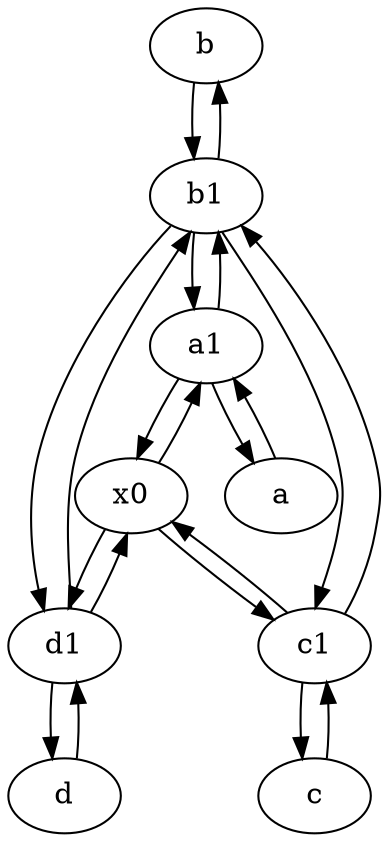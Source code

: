 digraph  {
	b [pos="50,20!"];
	d1 [pos="25,30!"];
	c1 [pos="30,15!"];
	b1 [pos="45,20!"];
	a [pos="40,10!"];
	c [pos="20,10!"];
	d [pos="20,30!"];
	a1 [pos="40,15!"];
	x0;
	b1 -> c1;
	b1 -> d1;
	c1 -> b1;
	a1 -> b1;
	c1 -> c;
	x0 -> a1;
	d1 -> b1;
	d1 -> x0;
	c1 -> x0;
	a -> a1;
	a1 -> a;
	b1 -> a1;
	c -> c1;
	a1 -> x0;
	x0 -> c1;
	x0 -> d1;
	b1 -> b;
	d1 -> d;
	b -> b1;
	d -> d1;

	}